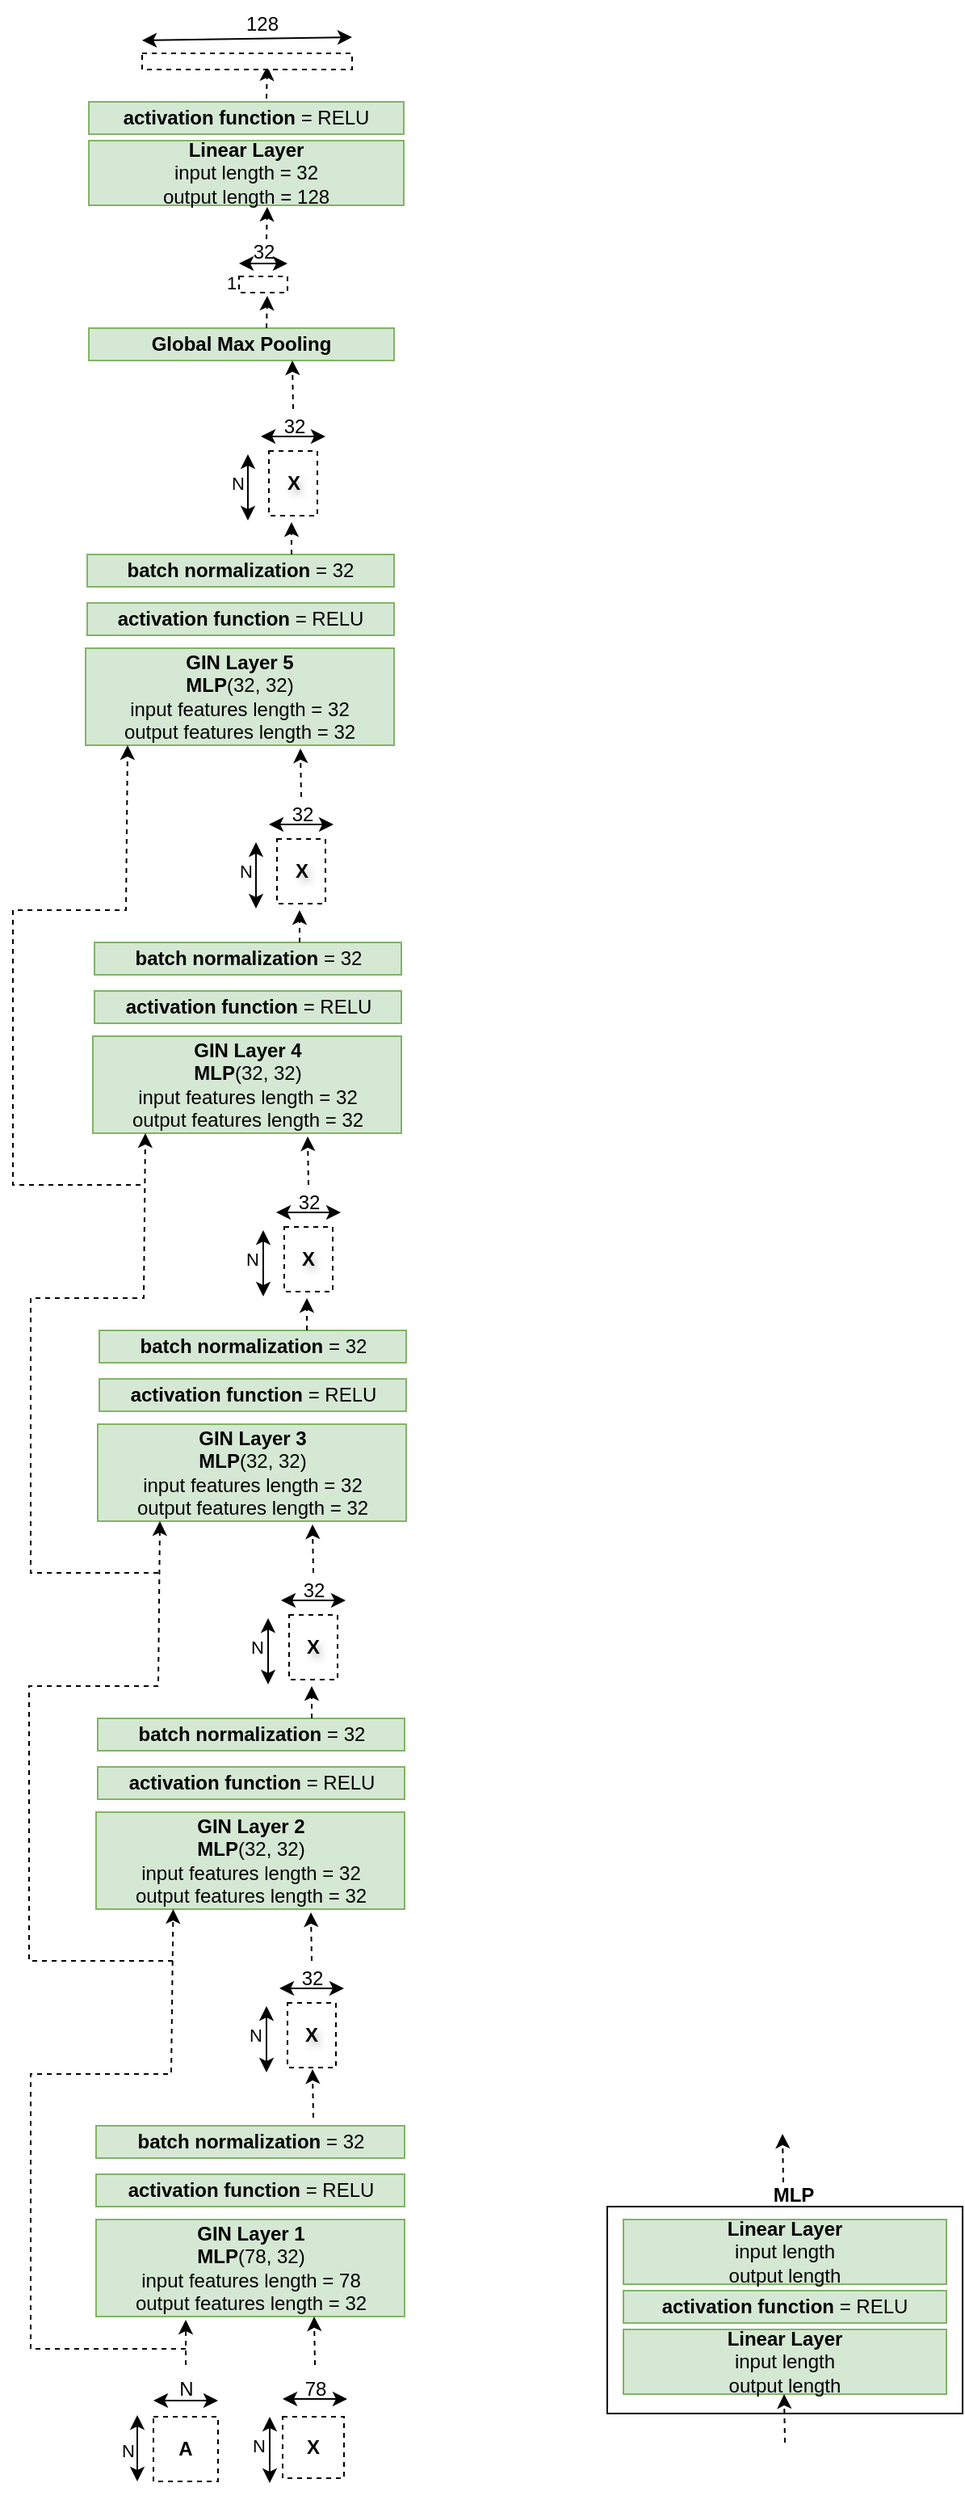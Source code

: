 <mxfile version="24.7.13">
  <diagram name="Page-1" id="Et5zs6t1-J8FJX1cy62N">
    <mxGraphModel dx="880" dy="434" grid="1" gridSize="10" guides="1" tooltips="1" connect="1" arrows="1" fold="1" page="1" pageScale="1" pageWidth="850" pageHeight="1100" math="0" shadow="0">
      <root>
        <mxCell id="0" />
        <mxCell id="1" parent="0" />
        <mxCell id="fyYrWmZjywLopbK9FmjZ-1" value="&lt;div&gt;&lt;b&gt;&lt;br&gt;&lt;/b&gt;&lt;/div&gt;&lt;b&gt;GIN Layer 1&lt;/b&gt;&lt;div&gt;&lt;b&gt;MLP&lt;/b&gt;(78, 32)&lt;/div&gt;&lt;div&gt;input features length = 78&lt;/div&gt;&lt;div&gt;output features length = 32&lt;/div&gt;&lt;div&gt;&lt;br&gt;&lt;/div&gt;" style="rounded=0;whiteSpace=wrap;html=1;fillColor=#d5e8d4;strokeColor=#82b366;" vertex="1" parent="1">
          <mxGeometry x="211.5" y="1480" width="191" height="60" as="geometry" />
        </mxCell>
        <mxCell id="fyYrWmZjywLopbK9FmjZ-2" value="&lt;b&gt;A&lt;/b&gt;" style="whiteSpace=wrap;html=1;aspect=fixed;dashed=1;" vertex="1" parent="1">
          <mxGeometry x="247" y="1602" width="40" height="40" as="geometry" />
        </mxCell>
        <mxCell id="fyYrWmZjywLopbK9FmjZ-3" value="&lt;b&gt;X&lt;/b&gt;" style="whiteSpace=wrap;html=1;aspect=fixed;dashed=1;" vertex="1" parent="1">
          <mxGeometry x="327" y="1602" width="38" height="38" as="geometry" />
        </mxCell>
        <mxCell id="fyYrWmZjywLopbK9FmjZ-4" value="" style="endArrow=classic;startArrow=classic;html=1;rounded=0;" edge="1" parent="1">
          <mxGeometry width="50" height="50" relative="1" as="geometry">
            <mxPoint x="247" y="1592" as="sourcePoint" />
            <mxPoint x="287" y="1592" as="targetPoint" />
          </mxGeometry>
        </mxCell>
        <mxCell id="fyYrWmZjywLopbK9FmjZ-5" value="" style="endArrow=classic;startArrow=classic;html=1;rounded=0;" edge="1" parent="1">
          <mxGeometry width="50" height="50" relative="1" as="geometry">
            <mxPoint x="327" y="1591" as="sourcePoint" />
            <mxPoint x="367" y="1591" as="targetPoint" />
          </mxGeometry>
        </mxCell>
        <mxCell id="fyYrWmZjywLopbK9FmjZ-6" value="" style="endArrow=classic;startArrow=classic;html=1;rounded=0;" edge="1" parent="1">
          <mxGeometry width="50" height="50" relative="1" as="geometry">
            <mxPoint x="237" y="1642" as="sourcePoint" />
            <mxPoint x="237" y="1601" as="targetPoint" />
          </mxGeometry>
        </mxCell>
        <mxCell id="fyYrWmZjywLopbK9FmjZ-7" value="N" style="edgeLabel;html=1;align=center;verticalAlign=middle;resizable=0;points=[];" vertex="1" connectable="0" parent="fyYrWmZjywLopbK9FmjZ-6">
          <mxGeometry x="-0.073" y="4" relative="1" as="geometry">
            <mxPoint x="-2" as="offset" />
          </mxGeometry>
        </mxCell>
        <mxCell id="fyYrWmZjywLopbK9FmjZ-8" value="" style="endArrow=classic;startArrow=classic;html=1;rounded=0;" edge="1" parent="1">
          <mxGeometry width="50" height="50" relative="1" as="geometry">
            <mxPoint x="319" y="1643" as="sourcePoint" />
            <mxPoint x="319" y="1602" as="targetPoint" />
          </mxGeometry>
        </mxCell>
        <mxCell id="fyYrWmZjywLopbK9FmjZ-9" value="N" style="text;html=1;align=center;verticalAlign=middle;resizable=0;points=[];autosize=1;strokeColor=none;fillColor=none;" vertex="1" parent="1">
          <mxGeometry x="252" y="1570" width="30" height="30" as="geometry" />
        </mxCell>
        <mxCell id="fyYrWmZjywLopbK9FmjZ-10" value="78" style="text;html=1;align=center;verticalAlign=middle;resizable=0;points=[];autosize=1;strokeColor=none;fillColor=none;" vertex="1" parent="1">
          <mxGeometry x="327" y="1570" width="40" height="30" as="geometry" />
        </mxCell>
        <mxCell id="fyYrWmZjywLopbK9FmjZ-11" value="N" style="edgeLabel;html=1;align=center;verticalAlign=middle;resizable=0;points=[];" vertex="1" connectable="0" parent="1">
          <mxGeometry x="307" y="1572" as="geometry">
            <mxPoint x="5" y="48" as="offset" />
          </mxGeometry>
        </mxCell>
        <mxCell id="fyYrWmZjywLopbK9FmjZ-12" value="" style="endArrow=classic;html=1;rounded=0;entryX=0.295;entryY=1.05;entryDx=0;entryDy=0;entryPerimeter=0;dashed=1;" edge="1" parent="1">
          <mxGeometry width="50" height="50" relative="1" as="geometry">
            <mxPoint x="267" y="1570" as="sourcePoint" />
            <mxPoint x="267" y="1542" as="targetPoint" />
          </mxGeometry>
        </mxCell>
        <mxCell id="fyYrWmZjywLopbK9FmjZ-13" value="" style="endArrow=classic;html=1;rounded=0;entryX=0.295;entryY=1.05;entryDx=0;entryDy=0;entryPerimeter=0;dashed=1;" edge="1" parent="1">
          <mxGeometry width="50" height="50" relative="1" as="geometry">
            <mxPoint x="347" y="1570" as="sourcePoint" />
            <mxPoint x="346.5" y="1540" as="targetPoint" />
          </mxGeometry>
        </mxCell>
        <mxCell id="fyYrWmZjywLopbK9FmjZ-21" value="" style="rounded=0;whiteSpace=wrap;html=1;" vertex="1" parent="1">
          <mxGeometry x="528" y="1472" width="220" height="128" as="geometry" />
        </mxCell>
        <mxCell id="fyYrWmZjywLopbK9FmjZ-22" value="&lt;b&gt;MLP&lt;/b&gt;" style="text;html=1;align=center;verticalAlign=middle;resizable=0;points=[];autosize=1;strokeColor=none;fillColor=none;" vertex="1" parent="1">
          <mxGeometry x="618" y="1450" width="50" height="30" as="geometry" />
        </mxCell>
        <mxCell id="fyYrWmZjywLopbK9FmjZ-23" value="&lt;div&gt;&lt;b&gt;activation function&lt;/b&gt; = RELU&lt;/div&gt;" style="rounded=0;whiteSpace=wrap;html=1;fillColor=#d5e8d4;strokeColor=#82b366;" vertex="1" parent="1">
          <mxGeometry x="538" y="1524" width="200" height="20" as="geometry" />
        </mxCell>
        <mxCell id="fyYrWmZjywLopbK9FmjZ-24" value="&lt;b&gt;Linear Layer&lt;/b&gt;&lt;div&gt;input length&lt;/div&gt;&lt;div&gt;output length&lt;/div&gt;" style="rounded=0;whiteSpace=wrap;html=1;fillColor=#d5e8d4;strokeColor=#82b366;" vertex="1" parent="1">
          <mxGeometry x="538" y="1480" width="200" height="40" as="geometry" />
        </mxCell>
        <mxCell id="fyYrWmZjywLopbK9FmjZ-27" value="&lt;div&gt;&lt;b&gt;&lt;br&gt;&lt;/b&gt;&lt;/div&gt;&lt;b&gt;Linear Layer&lt;/b&gt;&lt;div&gt;input length&lt;/div&gt;&lt;div&gt;output length&lt;/div&gt;&lt;div&gt;&lt;br&gt;&lt;/div&gt;" style="rounded=0;whiteSpace=wrap;html=1;fillColor=#d5e8d4;strokeColor=#82b366;" vertex="1" parent="1">
          <mxGeometry x="538" y="1548" width="200" height="40" as="geometry" />
        </mxCell>
        <mxCell id="fyYrWmZjywLopbK9FmjZ-29" value="" style="endArrow=classic;startArrow=classic;html=1;rounded=0;" edge="1" parent="1">
          <mxGeometry width="50" height="50" relative="1" as="geometry">
            <mxPoint x="325" y="1337" as="sourcePoint" />
            <mxPoint x="365" y="1337" as="targetPoint" />
          </mxGeometry>
        </mxCell>
        <mxCell id="fyYrWmZjywLopbK9FmjZ-30" value="" style="endArrow=classic;startArrow=classic;html=1;rounded=0;" edge="1" parent="1">
          <mxGeometry width="50" height="50" relative="1" as="geometry">
            <mxPoint x="317" y="1389" as="sourcePoint" />
            <mxPoint x="317" y="1348" as="targetPoint" />
          </mxGeometry>
        </mxCell>
        <mxCell id="fyYrWmZjywLopbK9FmjZ-31" value="32" style="text;html=1;align=center;verticalAlign=middle;resizable=0;points=[];autosize=1;strokeColor=none;fillColor=none;" vertex="1" parent="1">
          <mxGeometry x="325" y="1316" width="40" height="30" as="geometry" />
        </mxCell>
        <mxCell id="fyYrWmZjywLopbK9FmjZ-32" value="N" style="edgeLabel;html=1;align=center;verticalAlign=middle;resizable=0;points=[];" vertex="1" connectable="0" parent="1">
          <mxGeometry x="305" y="1318" as="geometry">
            <mxPoint x="5" y="48" as="offset" />
          </mxGeometry>
        </mxCell>
        <mxCell id="fyYrWmZjywLopbK9FmjZ-33" value="" style="endArrow=classic;html=1;rounded=0;entryX=0.295;entryY=1.05;entryDx=0;entryDy=0;entryPerimeter=0;dashed=1;" edge="1" parent="1">
          <mxGeometry width="50" height="50" relative="1" as="geometry">
            <mxPoint x="345" y="1320" as="sourcePoint" />
            <mxPoint x="344.5" y="1290" as="targetPoint" />
          </mxGeometry>
        </mxCell>
        <mxCell id="fyYrWmZjywLopbK9FmjZ-34" value="" style="endArrow=classic;html=1;rounded=0;entryX=0.295;entryY=1.05;entryDx=0;entryDy=0;entryPerimeter=0;dashed=1;" edge="1" parent="1">
          <mxGeometry width="50" height="50" relative="1" as="geometry">
            <mxPoint x="638" y="1618" as="sourcePoint" />
            <mxPoint x="637.5" y="1588" as="targetPoint" />
          </mxGeometry>
        </mxCell>
        <mxCell id="fyYrWmZjywLopbK9FmjZ-35" value="" style="endArrow=classic;html=1;rounded=0;entryX=0.295;entryY=1.05;entryDx=0;entryDy=0;entryPerimeter=0;dashed=1;" edge="1" parent="1">
          <mxGeometry width="50" height="50" relative="1" as="geometry">
            <mxPoint x="637" y="1457" as="sourcePoint" />
            <mxPoint x="636.5" y="1427" as="targetPoint" />
          </mxGeometry>
        </mxCell>
        <mxCell id="fyYrWmZjywLopbK9FmjZ-36" value="" style="endArrow=classic;html=1;rounded=0;entryX=0.295;entryY=1.05;entryDx=0;entryDy=0;entryPerimeter=0;dashed=1;" edge="1" parent="1">
          <mxGeometry width="50" height="50" relative="1" as="geometry">
            <mxPoint x="346" y="1417" as="sourcePoint" />
            <mxPoint x="345.5" y="1387" as="targetPoint" />
          </mxGeometry>
        </mxCell>
        <mxCell id="fyYrWmZjywLopbK9FmjZ-37" value="&lt;b&gt;X&lt;/b&gt;" style="rounded=0;whiteSpace=wrap;html=1;textShadow=1;dashed=1;" vertex="1" parent="1">
          <mxGeometry x="330" y="1346" width="30" height="40" as="geometry" />
        </mxCell>
        <mxCell id="fyYrWmZjywLopbK9FmjZ-40" value="&lt;div&gt;&lt;b&gt;activation function&lt;/b&gt; = RELU&lt;/div&gt;" style="rounded=0;whiteSpace=wrap;html=1;fillColor=#d5e8d4;strokeColor=#82b366;" vertex="1" parent="1">
          <mxGeometry x="211.5" y="1452" width="191" height="20" as="geometry" />
        </mxCell>
        <mxCell id="fyYrWmZjywLopbK9FmjZ-41" value="&lt;div&gt;&lt;b&gt;batch normalization &lt;/b&gt;= 32&lt;/div&gt;" style="rounded=0;whiteSpace=wrap;html=1;fillColor=#d5e8d4;strokeColor=#82b366;" vertex="1" parent="1">
          <mxGeometry x="211.5" y="1422" width="191" height="20" as="geometry" />
        </mxCell>
        <mxCell id="fyYrWmZjywLopbK9FmjZ-42" value="&lt;div&gt;&lt;b&gt;&lt;br&gt;&lt;/b&gt;&lt;/div&gt;&lt;b&gt;GIN Layer 2&lt;/b&gt;&lt;div&gt;&lt;b&gt;MLP&lt;/b&gt;(32, 32)&lt;/div&gt;&lt;div&gt;input features length = 32&lt;/div&gt;&lt;div&gt;output features length = 32&lt;/div&gt;&lt;div&gt;&lt;br&gt;&lt;/div&gt;" style="rounded=0;whiteSpace=wrap;html=1;fillColor=#d5e8d4;strokeColor=#82b366;" vertex="1" parent="1">
          <mxGeometry x="211.5" y="1228" width="191" height="60" as="geometry" />
        </mxCell>
        <mxCell id="fyYrWmZjywLopbK9FmjZ-43" value="&lt;div&gt;&lt;b&gt;activation function&lt;/b&gt; = RELU&lt;/div&gt;" style="rounded=0;whiteSpace=wrap;html=1;fillColor=#d5e8d4;strokeColor=#82b366;" vertex="1" parent="1">
          <mxGeometry x="212.5" y="1200" width="190" height="20" as="geometry" />
        </mxCell>
        <mxCell id="fyYrWmZjywLopbK9FmjZ-44" value="&lt;div&gt;&lt;b&gt;batch normalization &lt;/b&gt;= 32&lt;/div&gt;" style="rounded=0;whiteSpace=wrap;html=1;fillColor=#d5e8d4;strokeColor=#82b366;" vertex="1" parent="1">
          <mxGeometry x="212.5" y="1170" width="190" height="20" as="geometry" />
        </mxCell>
        <mxCell id="fyYrWmZjywLopbK9FmjZ-45" value="" style="endArrow=classic;html=1;rounded=0;dashed=1;entryX=0.25;entryY=1;entryDx=0;entryDy=0;" edge="1" parent="1" target="fyYrWmZjywLopbK9FmjZ-42">
          <mxGeometry width="50" height="50" relative="1" as="geometry">
            <mxPoint x="267" y="1560" as="sourcePoint" />
            <mxPoint x="258" y="1360" as="targetPoint" />
            <Array as="points">
              <mxPoint x="171" y="1560" />
              <mxPoint x="171" y="1480" />
              <mxPoint x="171" y="1390" />
              <mxPoint x="218" y="1390" />
              <mxPoint x="258" y="1390" />
            </Array>
          </mxGeometry>
        </mxCell>
        <mxCell id="fyYrWmZjywLopbK9FmjZ-46" value="" style="endArrow=classic;startArrow=classic;html=1;rounded=0;" edge="1" parent="1">
          <mxGeometry width="50" height="50" relative="1" as="geometry">
            <mxPoint x="326" y="1097" as="sourcePoint" />
            <mxPoint x="366" y="1097" as="targetPoint" />
          </mxGeometry>
        </mxCell>
        <mxCell id="fyYrWmZjywLopbK9FmjZ-47" value="" style="endArrow=classic;startArrow=classic;html=1;rounded=0;" edge="1" parent="1">
          <mxGeometry width="50" height="50" relative="1" as="geometry">
            <mxPoint x="318" y="1149" as="sourcePoint" />
            <mxPoint x="318" y="1108" as="targetPoint" />
          </mxGeometry>
        </mxCell>
        <mxCell id="fyYrWmZjywLopbK9FmjZ-48" value="32" style="text;html=1;align=center;verticalAlign=middle;resizable=0;points=[];autosize=1;strokeColor=none;fillColor=none;" vertex="1" parent="1">
          <mxGeometry x="326" y="1076" width="40" height="30" as="geometry" />
        </mxCell>
        <mxCell id="fyYrWmZjywLopbK9FmjZ-49" value="N" style="edgeLabel;html=1;align=center;verticalAlign=middle;resizable=0;points=[];" vertex="1" connectable="0" parent="1">
          <mxGeometry x="306" y="1078" as="geometry">
            <mxPoint x="5" y="48" as="offset" />
          </mxGeometry>
        </mxCell>
        <mxCell id="fyYrWmZjywLopbK9FmjZ-50" value="" style="endArrow=classic;html=1;rounded=0;entryX=0.295;entryY=1.05;entryDx=0;entryDy=0;entryPerimeter=0;dashed=1;" edge="1" parent="1">
          <mxGeometry width="50" height="50" relative="1" as="geometry">
            <mxPoint x="346" y="1080" as="sourcePoint" />
            <mxPoint x="345.5" y="1050" as="targetPoint" />
          </mxGeometry>
        </mxCell>
        <mxCell id="fyYrWmZjywLopbK9FmjZ-51" value="&lt;b&gt;X&lt;/b&gt;" style="rounded=0;whiteSpace=wrap;html=1;textShadow=1;dashed=1;" vertex="1" parent="1">
          <mxGeometry x="331" y="1106" width="30" height="40" as="geometry" />
        </mxCell>
        <mxCell id="fyYrWmZjywLopbK9FmjZ-52" value="&lt;div&gt;&lt;b&gt;&lt;br&gt;&lt;/b&gt;&lt;/div&gt;&lt;b&gt;GIN Layer 3&lt;/b&gt;&lt;div&gt;&lt;b&gt;MLP&lt;/b&gt;(32, 32)&lt;/div&gt;&lt;div&gt;input features length = 32&lt;/div&gt;&lt;div&gt;output features length = 32&lt;/div&gt;&lt;div&gt;&lt;br&gt;&lt;/div&gt;" style="rounded=0;whiteSpace=wrap;html=1;fillColor=#d5e8d4;strokeColor=#82b366;" vertex="1" parent="1">
          <mxGeometry x="212.5" y="988" width="191" height="60" as="geometry" />
        </mxCell>
        <mxCell id="fyYrWmZjywLopbK9FmjZ-53" value="&lt;div&gt;&lt;b&gt;activation function&lt;/b&gt; = RELU&lt;/div&gt;" style="rounded=0;whiteSpace=wrap;html=1;fillColor=#d5e8d4;strokeColor=#82b366;" vertex="1" parent="1">
          <mxGeometry x="213.5" y="960" width="190" height="20" as="geometry" />
        </mxCell>
        <mxCell id="fyYrWmZjywLopbK9FmjZ-54" value="&lt;div&gt;&lt;b&gt;batch normalization &lt;/b&gt;= 32&lt;/div&gt;" style="rounded=0;whiteSpace=wrap;html=1;fillColor=#d5e8d4;strokeColor=#82b366;" vertex="1" parent="1">
          <mxGeometry x="213.5" y="930" width="190" height="20" as="geometry" />
        </mxCell>
        <mxCell id="fyYrWmZjywLopbK9FmjZ-55" value="" style="endArrow=classic;html=1;rounded=0;dashed=1;" edge="1" parent="1">
          <mxGeometry width="50" height="50" relative="1" as="geometry">
            <mxPoint x="345" y="1170" as="sourcePoint" />
            <mxPoint x="345" y="1150" as="targetPoint" />
          </mxGeometry>
        </mxCell>
        <mxCell id="fyYrWmZjywLopbK9FmjZ-56" value="" style="endArrow=classic;html=1;rounded=0;dashed=1;entryX=0.25;entryY=1;entryDx=0;entryDy=0;" edge="1" parent="1">
          <mxGeometry width="50" height="50" relative="1" as="geometry">
            <mxPoint x="259" y="1320" as="sourcePoint" />
            <mxPoint x="251" y="1048" as="targetPoint" />
            <Array as="points">
              <mxPoint x="170" y="1320" />
              <mxPoint x="170" y="1150" />
              <mxPoint x="210" y="1150" />
              <mxPoint x="250" y="1150" />
            </Array>
          </mxGeometry>
        </mxCell>
        <mxCell id="fyYrWmZjywLopbK9FmjZ-57" value="" style="endArrow=classic;startArrow=classic;html=1;rounded=0;" edge="1" parent="1">
          <mxGeometry width="50" height="50" relative="1" as="geometry">
            <mxPoint x="323" y="857" as="sourcePoint" />
            <mxPoint x="363" y="857" as="targetPoint" />
          </mxGeometry>
        </mxCell>
        <mxCell id="fyYrWmZjywLopbK9FmjZ-58" value="" style="endArrow=classic;startArrow=classic;html=1;rounded=0;" edge="1" parent="1">
          <mxGeometry width="50" height="50" relative="1" as="geometry">
            <mxPoint x="315" y="909" as="sourcePoint" />
            <mxPoint x="315" y="868" as="targetPoint" />
          </mxGeometry>
        </mxCell>
        <mxCell id="fyYrWmZjywLopbK9FmjZ-59" value="32" style="text;html=1;align=center;verticalAlign=middle;resizable=0;points=[];autosize=1;strokeColor=none;fillColor=none;" vertex="1" parent="1">
          <mxGeometry x="323" y="836" width="40" height="30" as="geometry" />
        </mxCell>
        <mxCell id="fyYrWmZjywLopbK9FmjZ-60" value="N" style="edgeLabel;html=1;align=center;verticalAlign=middle;resizable=0;points=[];" vertex="1" connectable="0" parent="1">
          <mxGeometry x="303" y="838" as="geometry">
            <mxPoint x="5" y="48" as="offset" />
          </mxGeometry>
        </mxCell>
        <mxCell id="fyYrWmZjywLopbK9FmjZ-61" value="" style="endArrow=classic;html=1;rounded=0;entryX=0.295;entryY=1.05;entryDx=0;entryDy=0;entryPerimeter=0;dashed=1;" edge="1" parent="1">
          <mxGeometry width="50" height="50" relative="1" as="geometry">
            <mxPoint x="343" y="840" as="sourcePoint" />
            <mxPoint x="342.5" y="810" as="targetPoint" />
          </mxGeometry>
        </mxCell>
        <mxCell id="fyYrWmZjywLopbK9FmjZ-62" value="&lt;b&gt;X&lt;/b&gt;" style="rounded=0;whiteSpace=wrap;html=1;textShadow=1;dashed=1;" vertex="1" parent="1">
          <mxGeometry x="328" y="866" width="30" height="40" as="geometry" />
        </mxCell>
        <mxCell id="fyYrWmZjywLopbK9FmjZ-63" value="&lt;div&gt;&lt;b&gt;&lt;br&gt;&lt;/b&gt;&lt;/div&gt;&lt;b&gt;GIN Layer 4&lt;/b&gt;&lt;div&gt;&lt;b&gt;MLP&lt;/b&gt;(32, 32)&lt;/div&gt;&lt;div&gt;input features length = 32&lt;/div&gt;&lt;div&gt;output features length = 32&lt;/div&gt;&lt;div&gt;&lt;br&gt;&lt;/div&gt;" style="rounded=0;whiteSpace=wrap;html=1;fillColor=#d5e8d4;strokeColor=#82b366;" vertex="1" parent="1">
          <mxGeometry x="209.5" y="748" width="191" height="60" as="geometry" />
        </mxCell>
        <mxCell id="fyYrWmZjywLopbK9FmjZ-64" value="&lt;div&gt;&lt;b&gt;activation function&lt;/b&gt; = RELU&lt;/div&gt;" style="rounded=0;whiteSpace=wrap;html=1;fillColor=#d5e8d4;strokeColor=#82b366;" vertex="1" parent="1">
          <mxGeometry x="210.5" y="720" width="190" height="20" as="geometry" />
        </mxCell>
        <mxCell id="fyYrWmZjywLopbK9FmjZ-65" value="&lt;div&gt;&lt;b&gt;batch normalization &lt;/b&gt;= 32&lt;/div&gt;" style="rounded=0;whiteSpace=wrap;html=1;fillColor=#d5e8d4;strokeColor=#82b366;" vertex="1" parent="1">
          <mxGeometry x="210.5" y="690" width="190" height="20" as="geometry" />
        </mxCell>
        <mxCell id="fyYrWmZjywLopbK9FmjZ-66" value="" style="endArrow=classic;html=1;rounded=0;dashed=1;" edge="1" parent="1">
          <mxGeometry width="50" height="50" relative="1" as="geometry">
            <mxPoint x="342" y="930" as="sourcePoint" />
            <mxPoint x="342" y="910" as="targetPoint" />
          </mxGeometry>
        </mxCell>
        <mxCell id="fyYrWmZjywLopbK9FmjZ-67" value="" style="endArrow=classic;html=1;rounded=0;dashed=1;entryX=0.25;entryY=1;entryDx=0;entryDy=0;" edge="1" parent="1">
          <mxGeometry width="50" height="50" relative="1" as="geometry">
            <mxPoint x="250" y="1080" as="sourcePoint" />
            <mxPoint x="242" y="808" as="targetPoint" />
            <Array as="points">
              <mxPoint x="171" y="1080" />
              <mxPoint x="171" y="1000" />
              <mxPoint x="171" y="910" />
              <mxPoint x="201" y="910" />
              <mxPoint x="241" y="910" />
            </Array>
          </mxGeometry>
        </mxCell>
        <mxCell id="fyYrWmZjywLopbK9FmjZ-68" value="" style="endArrow=classic;startArrow=classic;html=1;rounded=0;" edge="1" parent="1">
          <mxGeometry width="50" height="50" relative="1" as="geometry">
            <mxPoint x="318.5" y="617" as="sourcePoint" />
            <mxPoint x="358.5" y="617" as="targetPoint" />
          </mxGeometry>
        </mxCell>
        <mxCell id="fyYrWmZjywLopbK9FmjZ-69" value="" style="endArrow=classic;startArrow=classic;html=1;rounded=0;" edge="1" parent="1">
          <mxGeometry width="50" height="50" relative="1" as="geometry">
            <mxPoint x="310.5" y="669" as="sourcePoint" />
            <mxPoint x="310.5" y="628" as="targetPoint" />
          </mxGeometry>
        </mxCell>
        <mxCell id="fyYrWmZjywLopbK9FmjZ-70" value="32" style="text;html=1;align=center;verticalAlign=middle;resizable=0;points=[];autosize=1;strokeColor=none;fillColor=none;" vertex="1" parent="1">
          <mxGeometry x="318.5" y="596" width="40" height="30" as="geometry" />
        </mxCell>
        <mxCell id="fyYrWmZjywLopbK9FmjZ-71" value="N" style="edgeLabel;html=1;align=center;verticalAlign=middle;resizable=0;points=[];" vertex="1" connectable="0" parent="1">
          <mxGeometry x="298.5" y="598" as="geometry">
            <mxPoint x="5" y="48" as="offset" />
          </mxGeometry>
        </mxCell>
        <mxCell id="fyYrWmZjywLopbK9FmjZ-72" value="" style="endArrow=classic;html=1;rounded=0;entryX=0.295;entryY=1.05;entryDx=0;entryDy=0;entryPerimeter=0;dashed=1;" edge="1" parent="1">
          <mxGeometry width="50" height="50" relative="1" as="geometry">
            <mxPoint x="338.5" y="600" as="sourcePoint" />
            <mxPoint x="338" y="570" as="targetPoint" />
          </mxGeometry>
        </mxCell>
        <mxCell id="fyYrWmZjywLopbK9FmjZ-73" value="&lt;b&gt;X&lt;/b&gt;" style="rounded=0;whiteSpace=wrap;html=1;textShadow=1;dashed=1;" vertex="1" parent="1">
          <mxGeometry x="323.5" y="626" width="30" height="40" as="geometry" />
        </mxCell>
        <mxCell id="fyYrWmZjywLopbK9FmjZ-74" value="&lt;div&gt;&lt;b&gt;&lt;br&gt;&lt;/b&gt;&lt;/div&gt;&lt;b&gt;GIN Layer 5&lt;/b&gt;&lt;div&gt;&lt;b&gt;MLP&lt;/b&gt;(32, 32)&lt;/div&gt;&lt;div&gt;input features length = 32&lt;/div&gt;&lt;div&gt;output features length = 32&lt;/div&gt;&lt;div&gt;&lt;br&gt;&lt;/div&gt;" style="rounded=0;whiteSpace=wrap;html=1;fillColor=#d5e8d4;strokeColor=#82b366;" vertex="1" parent="1">
          <mxGeometry x="205" y="508" width="191" height="60" as="geometry" />
        </mxCell>
        <mxCell id="fyYrWmZjywLopbK9FmjZ-75" value="&lt;div&gt;&lt;b&gt;activation function&lt;/b&gt; = RELU&lt;/div&gt;" style="rounded=0;whiteSpace=wrap;html=1;fillColor=#d5e8d4;strokeColor=#82b366;" vertex="1" parent="1">
          <mxGeometry x="206" y="480" width="190" height="20" as="geometry" />
        </mxCell>
        <mxCell id="fyYrWmZjywLopbK9FmjZ-76" value="&lt;div&gt;&lt;b&gt;batch normalization &lt;/b&gt;= 32&lt;/div&gt;" style="rounded=0;whiteSpace=wrap;html=1;fillColor=#d5e8d4;strokeColor=#82b366;" vertex="1" parent="1">
          <mxGeometry x="206" y="450" width="190" height="20" as="geometry" />
        </mxCell>
        <mxCell id="fyYrWmZjywLopbK9FmjZ-77" value="" style="endArrow=classic;html=1;rounded=0;dashed=1;" edge="1" parent="1">
          <mxGeometry width="50" height="50" relative="1" as="geometry">
            <mxPoint x="337.5" y="690" as="sourcePoint" />
            <mxPoint x="337.5" y="670" as="targetPoint" />
          </mxGeometry>
        </mxCell>
        <mxCell id="fyYrWmZjywLopbK9FmjZ-78" value="&lt;b&gt;Global Max Pooling&lt;/b&gt;" style="rounded=0;whiteSpace=wrap;html=1;fillColor=#d5e8d4;strokeColor=#82b366;" vertex="1" parent="1">
          <mxGeometry x="207" y="310" width="189" height="20" as="geometry" />
        </mxCell>
        <mxCell id="fyYrWmZjywLopbK9FmjZ-79" value="" style="endArrow=classic;html=1;rounded=0;dashed=1;" edge="1" parent="1">
          <mxGeometry width="50" height="50" relative="1" as="geometry">
            <mxPoint x="317" y="310" as="sourcePoint" />
            <mxPoint x="317.5" y="290" as="targetPoint" />
          </mxGeometry>
        </mxCell>
        <mxCell id="fyYrWmZjywLopbK9FmjZ-80" value="1" style="edgeLabel;html=1;align=center;verticalAlign=middle;resizable=0;points=[];" vertex="1" connectable="0" parent="1">
          <mxGeometry x="298.5" y="290" as="geometry">
            <mxPoint x="-4" y="-8" as="offset" />
          </mxGeometry>
        </mxCell>
        <mxCell id="fyYrWmZjywLopbK9FmjZ-81" value="" style="rounded=0;whiteSpace=wrap;html=1;dashed=1;" vertex="1" parent="1">
          <mxGeometry x="300" y="278" width="30" height="10" as="geometry" />
        </mxCell>
        <mxCell id="fyYrWmZjywLopbK9FmjZ-82" value="" style="endArrow=classic;startArrow=classic;html=1;rounded=0;" edge="1" parent="1">
          <mxGeometry width="50" height="50" relative="1" as="geometry">
            <mxPoint x="300" y="270" as="sourcePoint" />
            <mxPoint x="330" y="270" as="targetPoint" />
          </mxGeometry>
        </mxCell>
        <mxCell id="fyYrWmZjywLopbK9FmjZ-83" value="" style="endArrow=classic;startArrow=classic;html=1;rounded=0;" edge="1" parent="1">
          <mxGeometry width="50" height="50" relative="1" as="geometry">
            <mxPoint x="313.5" y="377" as="sourcePoint" />
            <mxPoint x="353.5" y="377" as="targetPoint" />
          </mxGeometry>
        </mxCell>
        <mxCell id="fyYrWmZjywLopbK9FmjZ-84" value="" style="endArrow=classic;startArrow=classic;html=1;rounded=0;" edge="1" parent="1">
          <mxGeometry width="50" height="50" relative="1" as="geometry">
            <mxPoint x="305.5" y="429" as="sourcePoint" />
            <mxPoint x="305.5" y="388" as="targetPoint" />
          </mxGeometry>
        </mxCell>
        <mxCell id="fyYrWmZjywLopbK9FmjZ-85" value="32" style="text;html=1;align=center;verticalAlign=middle;resizable=0;points=[];autosize=1;strokeColor=none;fillColor=none;" vertex="1" parent="1">
          <mxGeometry x="313.5" y="356" width="40" height="30" as="geometry" />
        </mxCell>
        <mxCell id="fyYrWmZjywLopbK9FmjZ-86" value="N" style="edgeLabel;html=1;align=center;verticalAlign=middle;resizable=0;points=[];" vertex="1" connectable="0" parent="1">
          <mxGeometry x="293.5" y="358" as="geometry">
            <mxPoint x="5" y="48" as="offset" />
          </mxGeometry>
        </mxCell>
        <mxCell id="fyYrWmZjywLopbK9FmjZ-87" value="" style="endArrow=classic;html=1;rounded=0;entryX=0.295;entryY=1.05;entryDx=0;entryDy=0;entryPerimeter=0;dashed=1;" edge="1" parent="1">
          <mxGeometry width="50" height="50" relative="1" as="geometry">
            <mxPoint x="333.5" y="360" as="sourcePoint" />
            <mxPoint x="333" y="330" as="targetPoint" />
          </mxGeometry>
        </mxCell>
        <mxCell id="fyYrWmZjywLopbK9FmjZ-88" value="&lt;b&gt;X&lt;/b&gt;" style="rounded=0;whiteSpace=wrap;html=1;textShadow=1;dashed=1;" vertex="1" parent="1">
          <mxGeometry x="318.5" y="386" width="30" height="40" as="geometry" />
        </mxCell>
        <mxCell id="fyYrWmZjywLopbK9FmjZ-89" value="" style="endArrow=classic;html=1;rounded=0;dashed=1;" edge="1" parent="1">
          <mxGeometry width="50" height="50" relative="1" as="geometry">
            <mxPoint x="332.5" y="450" as="sourcePoint" />
            <mxPoint x="332.5" y="430" as="targetPoint" />
          </mxGeometry>
        </mxCell>
        <mxCell id="fyYrWmZjywLopbK9FmjZ-90" value="" style="endArrow=classic;html=1;rounded=0;dashed=1;entryX=0.25;entryY=1;entryDx=0;entryDy=0;" edge="1" parent="1">
          <mxGeometry width="50" height="50" relative="1" as="geometry">
            <mxPoint x="239" y="840" as="sourcePoint" />
            <mxPoint x="231" y="568" as="targetPoint" />
            <Array as="points">
              <mxPoint x="160" y="840" />
              <mxPoint x="160" y="760" />
              <mxPoint x="160" y="670" />
              <mxPoint x="190" y="670" />
              <mxPoint x="230" y="670" />
            </Array>
          </mxGeometry>
        </mxCell>
        <mxCell id="fyYrWmZjywLopbK9FmjZ-91" value="32" style="text;html=1;align=center;verticalAlign=middle;resizable=0;points=[];autosize=1;strokeColor=none;fillColor=none;" vertex="1" parent="1">
          <mxGeometry x="295" y="248" width="40" height="30" as="geometry" />
        </mxCell>
        <mxCell id="fyYrWmZjywLopbK9FmjZ-92" value="&lt;div&gt;&lt;b&gt;activation function&lt;/b&gt; = RELU&lt;/div&gt;" style="rounded=0;whiteSpace=wrap;html=1;fillColor=#d5e8d4;strokeColor=#82b366;" vertex="1" parent="1">
          <mxGeometry x="207" y="170" width="195" height="20" as="geometry" />
        </mxCell>
        <mxCell id="fyYrWmZjywLopbK9FmjZ-93" value="&lt;div&gt;&lt;b&gt;&lt;br&gt;&lt;/b&gt;&lt;/div&gt;&lt;b&gt;Linear Layer&lt;/b&gt;&lt;div&gt;input length = 32&lt;/div&gt;&lt;div&gt;output length = 128&lt;/div&gt;&lt;div&gt;&lt;br&gt;&lt;/div&gt;" style="rounded=0;whiteSpace=wrap;html=1;fillColor=#d5e8d4;strokeColor=#82b366;" vertex="1" parent="1">
          <mxGeometry x="207" y="194" width="195" height="40" as="geometry" />
        </mxCell>
        <mxCell id="fyYrWmZjywLopbK9FmjZ-94" value="" style="endArrow=classic;html=1;rounded=0;dashed=1;" edge="1" parent="1">
          <mxGeometry width="50" height="50" relative="1" as="geometry">
            <mxPoint x="317" y="255" as="sourcePoint" />
            <mxPoint x="317.5" y="235" as="targetPoint" />
          </mxGeometry>
        </mxCell>
        <mxCell id="fyYrWmZjywLopbK9FmjZ-95" value="" style="endArrow=classic;html=1;rounded=0;dashed=1;" edge="1" parent="1">
          <mxGeometry width="50" height="50" relative="1" as="geometry">
            <mxPoint x="317" y="168" as="sourcePoint" />
            <mxPoint x="317.5" y="148" as="targetPoint" />
          </mxGeometry>
        </mxCell>
        <mxCell id="fyYrWmZjywLopbK9FmjZ-96" value="1" style="edgeLabel;html=1;align=center;verticalAlign=middle;resizable=0;points=[];" vertex="1" connectable="0" parent="1">
          <mxGeometry x="302" y="152" as="geometry">
            <mxPoint x="-4" y="-8" as="offset" />
          </mxGeometry>
        </mxCell>
        <mxCell id="fyYrWmZjywLopbK9FmjZ-97" value="" style="rounded=0;whiteSpace=wrap;html=1;dashed=1;" vertex="1" parent="1">
          <mxGeometry x="240" y="140" width="130" height="10" as="geometry" />
        </mxCell>
        <mxCell id="fyYrWmZjywLopbK9FmjZ-98" value="" style="endArrow=classic;startArrow=classic;html=1;rounded=0;" edge="1" parent="1">
          <mxGeometry width="50" height="50" relative="1" as="geometry">
            <mxPoint x="240" y="132" as="sourcePoint" />
            <mxPoint x="370" y="130" as="targetPoint" />
          </mxGeometry>
        </mxCell>
        <mxCell id="fyYrWmZjywLopbK9FmjZ-99" value="128" style="text;html=1;align=center;verticalAlign=middle;resizable=0;points=[];autosize=1;strokeColor=none;fillColor=none;" vertex="1" parent="1">
          <mxGeometry x="293.5" y="107" width="40" height="30" as="geometry" />
        </mxCell>
      </root>
    </mxGraphModel>
  </diagram>
</mxfile>
